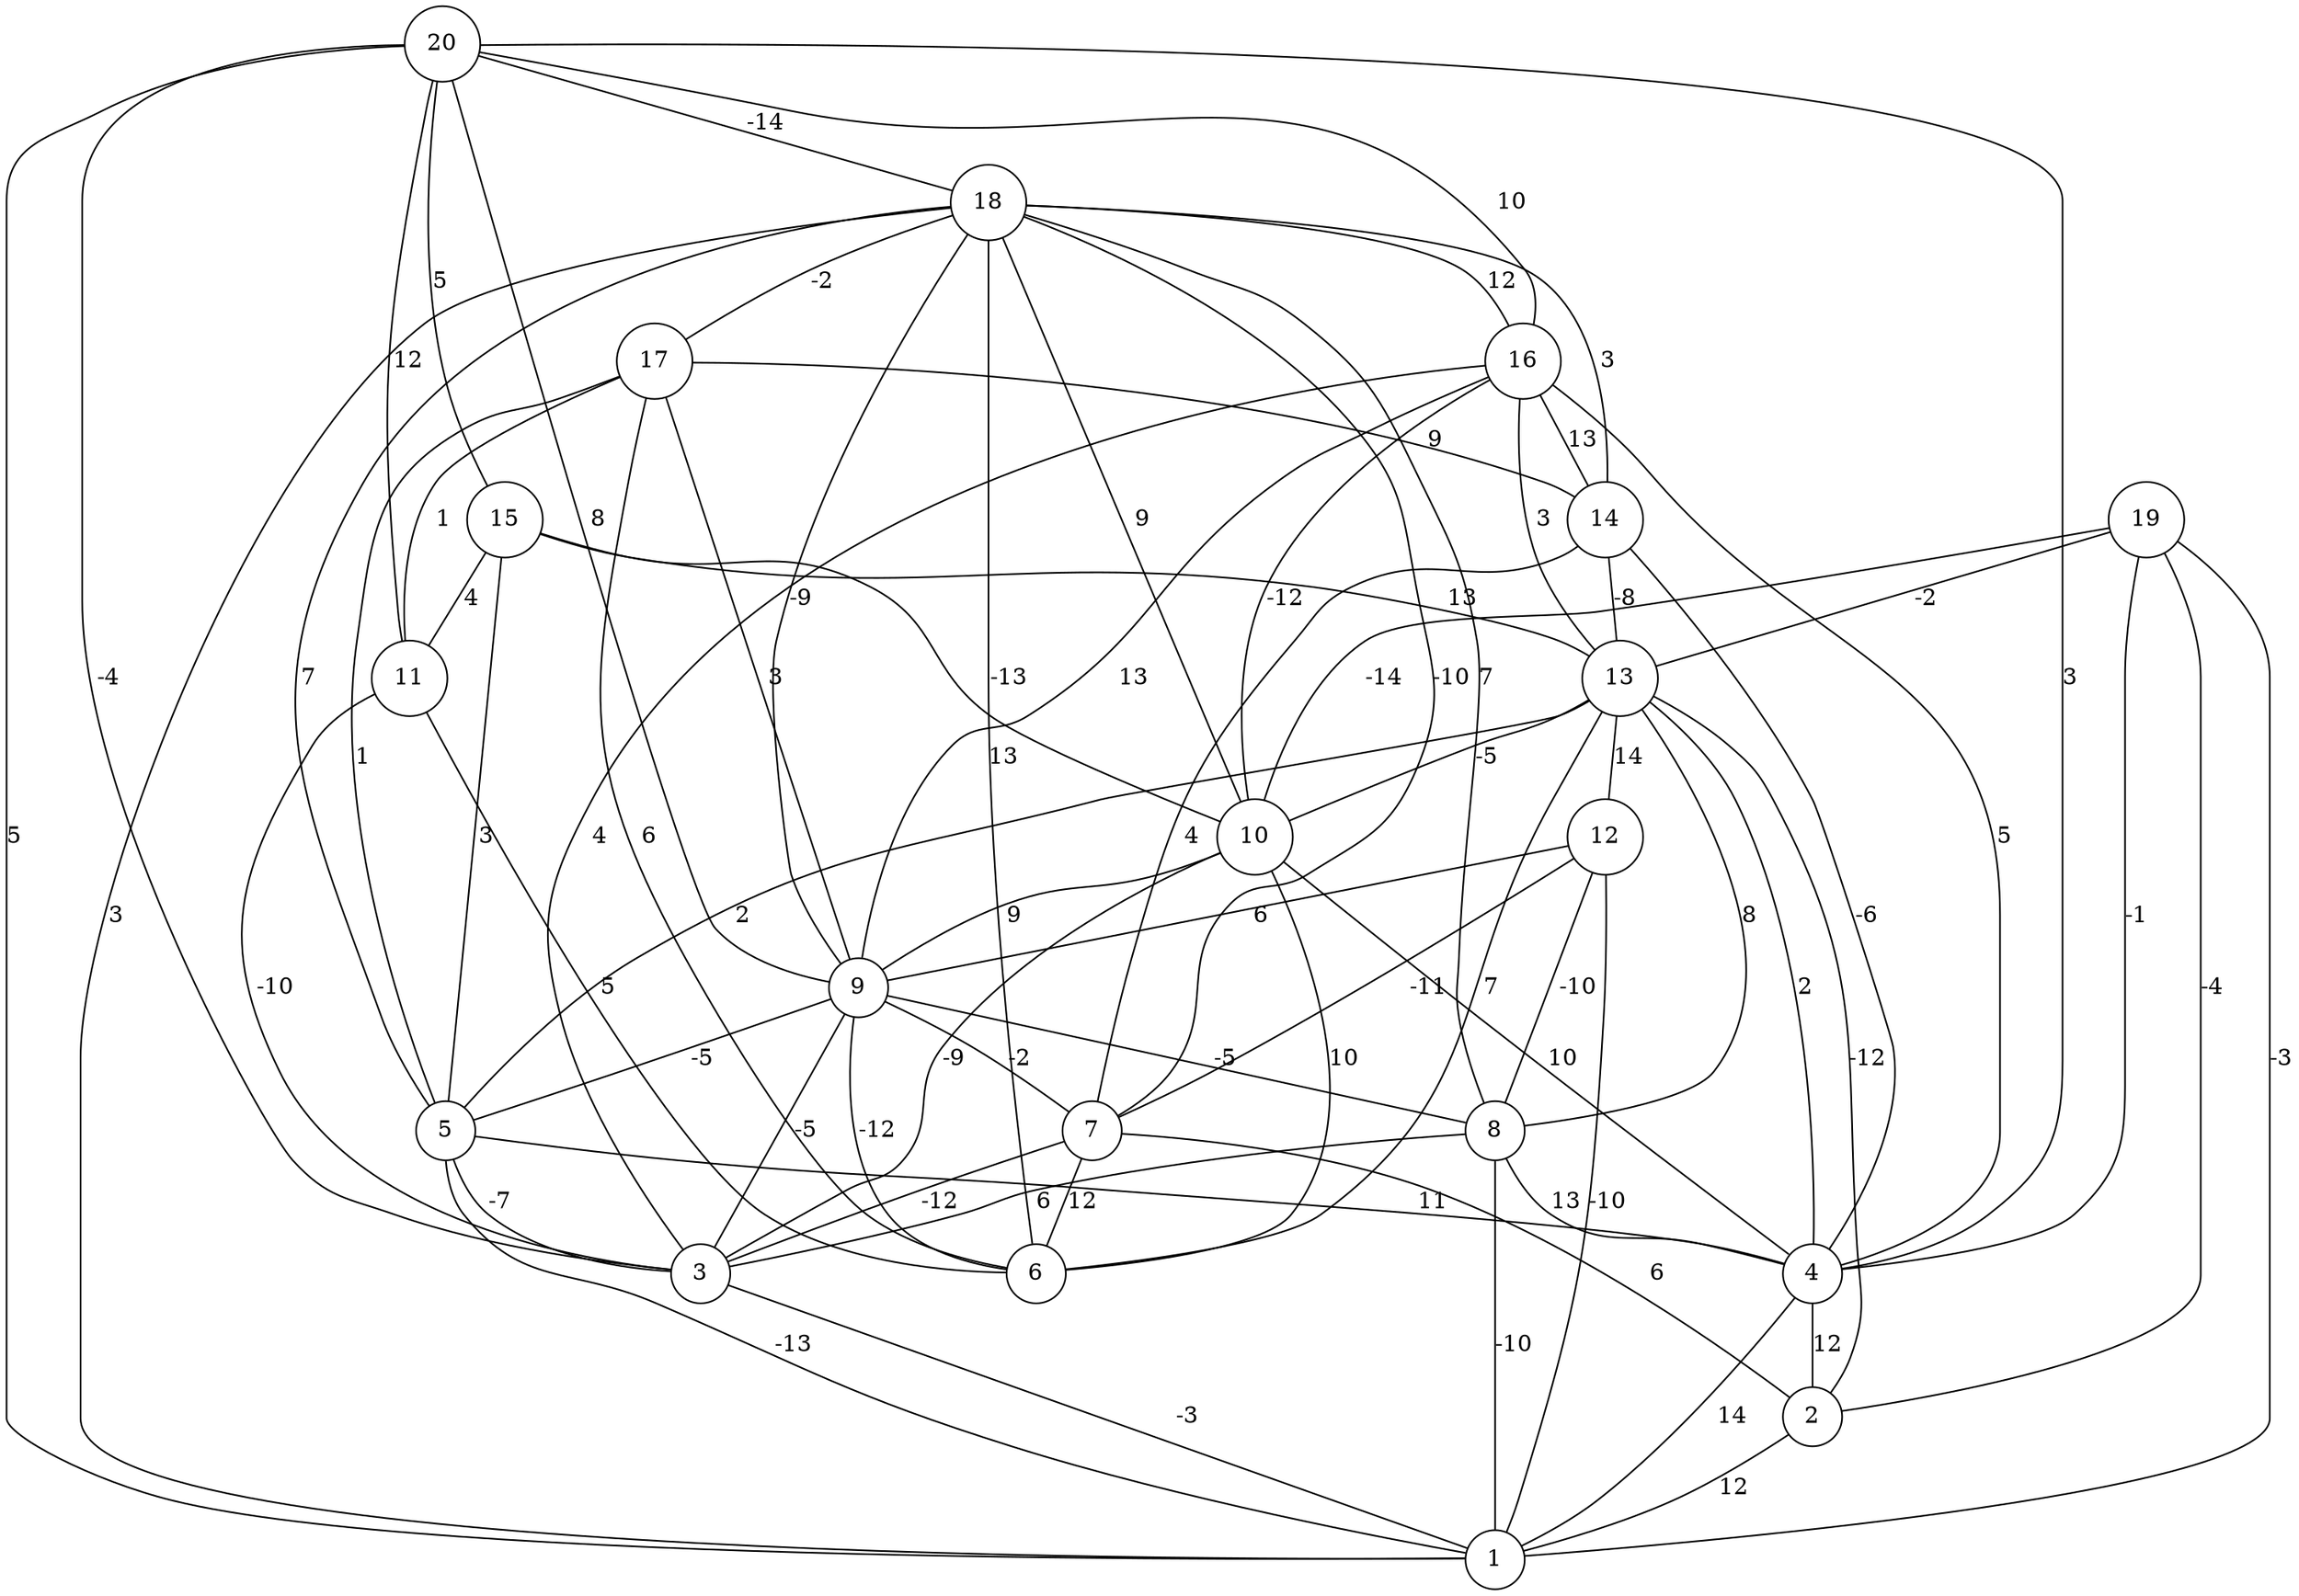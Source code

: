 graph { 
	 fontname="Helvetica,Arial,sans-serif" 
	 node [shape = circle]; 
	 20 -- 1 [label = "5"];
	 20 -- 3 [label = "-4"];
	 20 -- 4 [label = "3"];
	 20 -- 9 [label = "8"];
	 20 -- 11 [label = "12"];
	 20 -- 15 [label = "5"];
	 20 -- 16 [label = "10"];
	 20 -- 18 [label = "-14"];
	 19 -- 1 [label = "-3"];
	 19 -- 2 [label = "-4"];
	 19 -- 4 [label = "-1"];
	 19 -- 10 [label = "-14"];
	 19 -- 13 [label = "-2"];
	 18 -- 1 [label = "3"];
	 18 -- 5 [label = "7"];
	 18 -- 6 [label = "13"];
	 18 -- 7 [label = "-10"];
	 18 -- 8 [label = "7"];
	 18 -- 9 [label = "-9"];
	 18 -- 10 [label = "9"];
	 18 -- 14 [label = "3"];
	 18 -- 16 [label = "12"];
	 18 -- 17 [label = "-2"];
	 17 -- 5 [label = "1"];
	 17 -- 6 [label = "6"];
	 17 -- 9 [label = "3"];
	 17 -- 11 [label = "1"];
	 17 -- 14 [label = "9"];
	 16 -- 3 [label = "4"];
	 16 -- 4 [label = "5"];
	 16 -- 9 [label = "13"];
	 16 -- 10 [label = "-12"];
	 16 -- 13 [label = "3"];
	 16 -- 14 [label = "13"];
	 15 -- 5 [label = "3"];
	 15 -- 10 [label = "-13"];
	 15 -- 11 [label = "4"];
	 15 -- 13 [label = "13"];
	 14 -- 4 [label = "-6"];
	 14 -- 7 [label = "4"];
	 14 -- 13 [label = "-8"];
	 13 -- 2 [label = "-12"];
	 13 -- 4 [label = "2"];
	 13 -- 5 [label = "2"];
	 13 -- 6 [label = "7"];
	 13 -- 8 [label = "8"];
	 13 -- 10 [label = "-5"];
	 13 -- 12 [label = "14"];
	 12 -- 1 [label = "-10"];
	 12 -- 7 [label = "-11"];
	 12 -- 8 [label = "-10"];
	 12 -- 9 [label = "6"];
	 11 -- 3 [label = "-10"];
	 11 -- 6 [label = "5"];
	 10 -- 3 [label = "-9"];
	 10 -- 4 [label = "10"];
	 10 -- 6 [label = "10"];
	 10 -- 9 [label = "9"];
	 9 -- 3 [label = "-5"];
	 9 -- 5 [label = "-5"];
	 9 -- 6 [label = "-12"];
	 9 -- 7 [label = "-2"];
	 9 -- 8 [label = "-5"];
	 8 -- 1 [label = "-10"];
	 8 -- 3 [label = "6"];
	 8 -- 4 [label = "13"];
	 7 -- 2 [label = "6"];
	 7 -- 3 [label = "-12"];
	 7 -- 6 [label = "12"];
	 5 -- 1 [label = "-13"];
	 5 -- 3 [label = "-7"];
	 5 -- 4 [label = "11"];
	 4 -- 1 [label = "14"];
	 4 -- 2 [label = "12"];
	 3 -- 1 [label = "-3"];
	 2 -- 1 [label = "12"];
	 1;
	 2;
	 3;
	 4;
	 5;
	 6;
	 7;
	 8;
	 9;
	 10;
	 11;
	 12;
	 13;
	 14;
	 15;
	 16;
	 17;
	 18;
	 19;
	 20;
}
